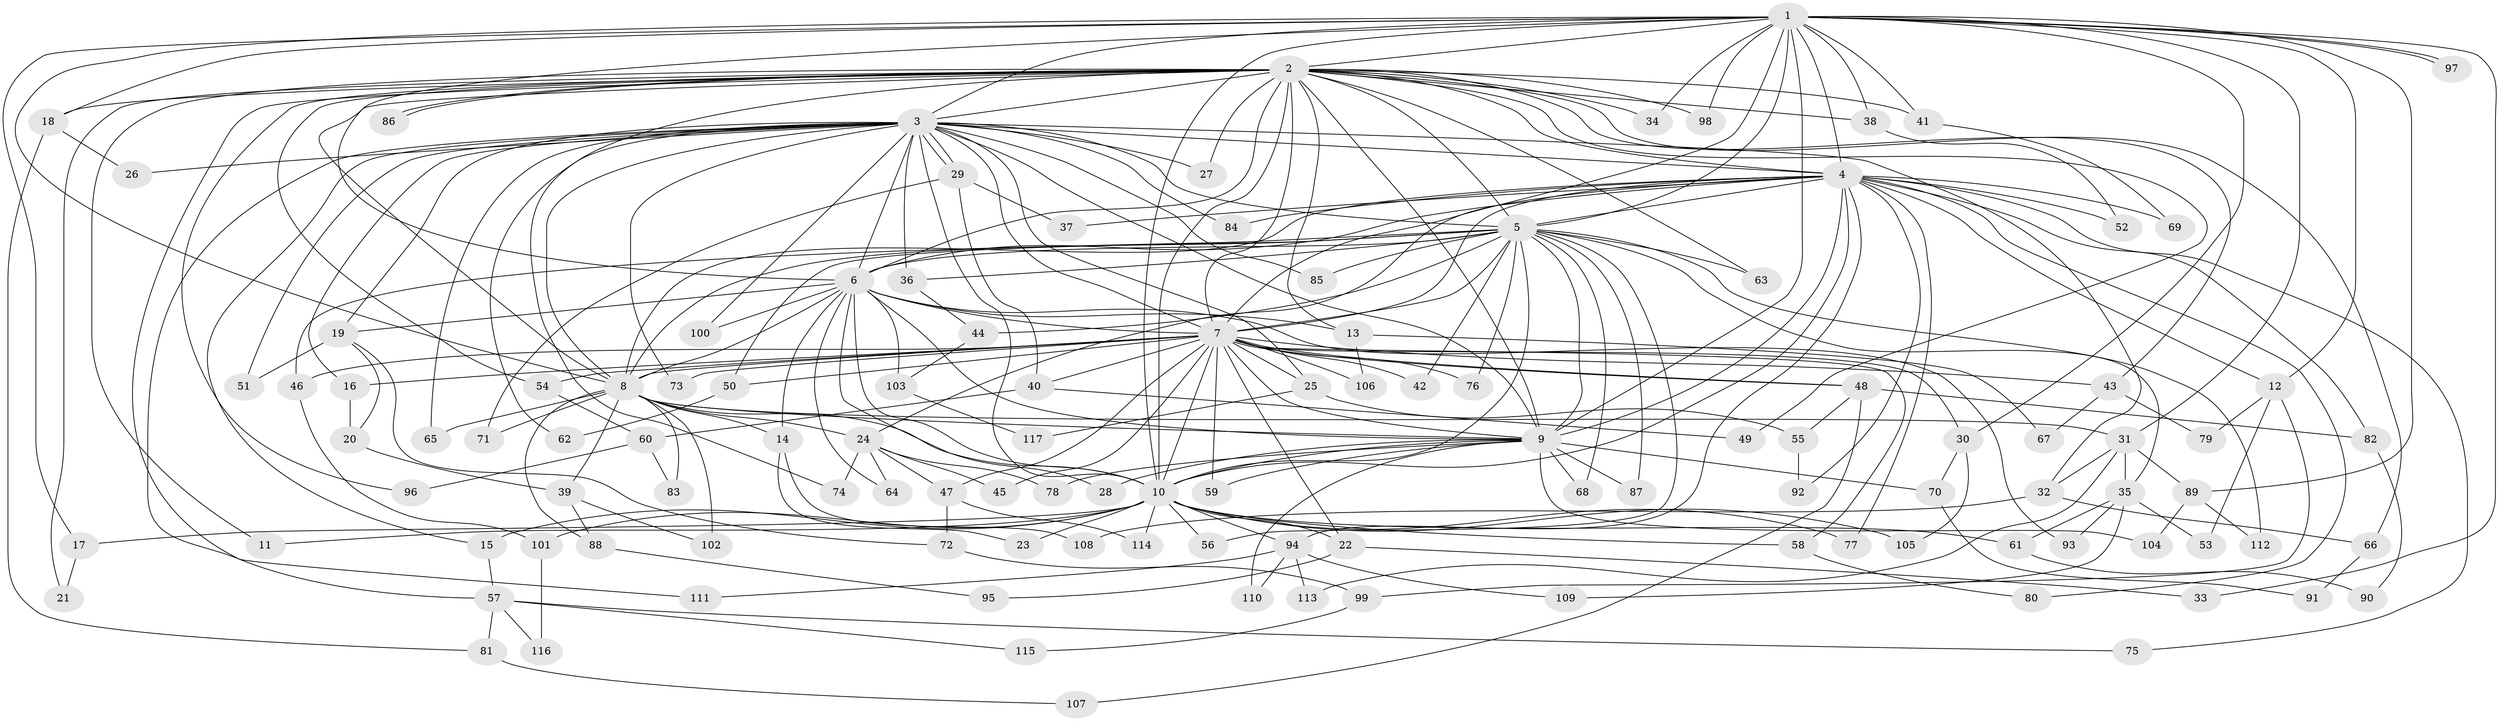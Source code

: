 // Generated by graph-tools (version 1.1) at 2025/01/03/09/25 03:01:13]
// undirected, 117 vertices, 259 edges
graph export_dot {
graph [start="1"]
  node [color=gray90,style=filled];
  1;
  2;
  3;
  4;
  5;
  6;
  7;
  8;
  9;
  10;
  11;
  12;
  13;
  14;
  15;
  16;
  17;
  18;
  19;
  20;
  21;
  22;
  23;
  24;
  25;
  26;
  27;
  28;
  29;
  30;
  31;
  32;
  33;
  34;
  35;
  36;
  37;
  38;
  39;
  40;
  41;
  42;
  43;
  44;
  45;
  46;
  47;
  48;
  49;
  50;
  51;
  52;
  53;
  54;
  55;
  56;
  57;
  58;
  59;
  60;
  61;
  62;
  63;
  64;
  65;
  66;
  67;
  68;
  69;
  70;
  71;
  72;
  73;
  74;
  75;
  76;
  77;
  78;
  79;
  80;
  81;
  82;
  83;
  84;
  85;
  86;
  87;
  88;
  89;
  90;
  91;
  92;
  93;
  94;
  95;
  96;
  97;
  98;
  99;
  100;
  101;
  102;
  103;
  104;
  105;
  106;
  107;
  108;
  109;
  110;
  111;
  112;
  113;
  114;
  115;
  116;
  117;
  1 -- 2;
  1 -- 3;
  1 -- 4;
  1 -- 5;
  1 -- 6;
  1 -- 7;
  1 -- 8;
  1 -- 9;
  1 -- 10;
  1 -- 12;
  1 -- 17;
  1 -- 18;
  1 -- 30;
  1 -- 31;
  1 -- 33;
  1 -- 34;
  1 -- 38;
  1 -- 41;
  1 -- 89;
  1 -- 97;
  1 -- 97;
  1 -- 98;
  2 -- 3;
  2 -- 4;
  2 -- 5;
  2 -- 6;
  2 -- 7;
  2 -- 8;
  2 -- 9;
  2 -- 10;
  2 -- 11;
  2 -- 13;
  2 -- 18;
  2 -- 21;
  2 -- 27;
  2 -- 34;
  2 -- 38;
  2 -- 41;
  2 -- 43;
  2 -- 49;
  2 -- 54;
  2 -- 63;
  2 -- 66;
  2 -- 74;
  2 -- 86;
  2 -- 86;
  2 -- 96;
  2 -- 98;
  2 -- 111;
  3 -- 4;
  3 -- 5;
  3 -- 6;
  3 -- 7;
  3 -- 8;
  3 -- 9;
  3 -- 10;
  3 -- 15;
  3 -- 16;
  3 -- 19;
  3 -- 25;
  3 -- 26;
  3 -- 27;
  3 -- 29;
  3 -- 29;
  3 -- 32;
  3 -- 36;
  3 -- 51;
  3 -- 57;
  3 -- 62;
  3 -- 65;
  3 -- 73;
  3 -- 84;
  3 -- 85;
  3 -- 100;
  4 -- 5;
  4 -- 6;
  4 -- 7;
  4 -- 8;
  4 -- 9;
  4 -- 10;
  4 -- 12;
  4 -- 24;
  4 -- 37;
  4 -- 52;
  4 -- 69;
  4 -- 75;
  4 -- 77;
  4 -- 80;
  4 -- 82;
  4 -- 84;
  4 -- 92;
  4 -- 94;
  5 -- 6;
  5 -- 7;
  5 -- 8;
  5 -- 9;
  5 -- 10;
  5 -- 35;
  5 -- 36;
  5 -- 42;
  5 -- 44;
  5 -- 46;
  5 -- 50;
  5 -- 56;
  5 -- 63;
  5 -- 68;
  5 -- 76;
  5 -- 85;
  5 -- 87;
  5 -- 112;
  6 -- 7;
  6 -- 8;
  6 -- 9;
  6 -- 10;
  6 -- 13;
  6 -- 14;
  6 -- 19;
  6 -- 28;
  6 -- 64;
  6 -- 93;
  6 -- 100;
  6 -- 103;
  7 -- 8;
  7 -- 9;
  7 -- 10;
  7 -- 16;
  7 -- 22;
  7 -- 25;
  7 -- 30;
  7 -- 40;
  7 -- 42;
  7 -- 43;
  7 -- 45;
  7 -- 46;
  7 -- 47;
  7 -- 48;
  7 -- 48;
  7 -- 50;
  7 -- 54;
  7 -- 58;
  7 -- 59;
  7 -- 73;
  7 -- 76;
  7 -- 106;
  8 -- 9;
  8 -- 10;
  8 -- 14;
  8 -- 24;
  8 -- 31;
  8 -- 39;
  8 -- 65;
  8 -- 71;
  8 -- 83;
  8 -- 88;
  8 -- 102;
  9 -- 10;
  9 -- 28;
  9 -- 59;
  9 -- 68;
  9 -- 70;
  9 -- 78;
  9 -- 87;
  9 -- 104;
  9 -- 110;
  10 -- 11;
  10 -- 15;
  10 -- 17;
  10 -- 22;
  10 -- 23;
  10 -- 56;
  10 -- 58;
  10 -- 61;
  10 -- 77;
  10 -- 94;
  10 -- 101;
  10 -- 105;
  10 -- 114;
  12 -- 53;
  12 -- 79;
  12 -- 99;
  13 -- 67;
  13 -- 106;
  14 -- 23;
  14 -- 108;
  15 -- 57;
  16 -- 20;
  17 -- 21;
  18 -- 26;
  18 -- 81;
  19 -- 20;
  19 -- 51;
  19 -- 72;
  20 -- 39;
  22 -- 33;
  22 -- 95;
  24 -- 45;
  24 -- 47;
  24 -- 64;
  24 -- 74;
  24 -- 78;
  25 -- 55;
  25 -- 117;
  29 -- 37;
  29 -- 40;
  29 -- 71;
  30 -- 70;
  30 -- 105;
  31 -- 32;
  31 -- 35;
  31 -- 89;
  31 -- 113;
  32 -- 66;
  32 -- 108;
  35 -- 53;
  35 -- 61;
  35 -- 93;
  35 -- 109;
  36 -- 44;
  38 -- 52;
  39 -- 88;
  39 -- 102;
  40 -- 49;
  40 -- 60;
  41 -- 69;
  43 -- 67;
  43 -- 79;
  44 -- 103;
  46 -- 101;
  47 -- 72;
  47 -- 114;
  48 -- 55;
  48 -- 82;
  48 -- 107;
  50 -- 62;
  54 -- 60;
  55 -- 92;
  57 -- 75;
  57 -- 81;
  57 -- 115;
  57 -- 116;
  58 -- 80;
  60 -- 83;
  60 -- 96;
  61 -- 90;
  66 -- 91;
  70 -- 91;
  72 -- 99;
  81 -- 107;
  82 -- 90;
  88 -- 95;
  89 -- 104;
  89 -- 112;
  94 -- 109;
  94 -- 110;
  94 -- 111;
  94 -- 113;
  99 -- 115;
  101 -- 116;
  103 -- 117;
}
